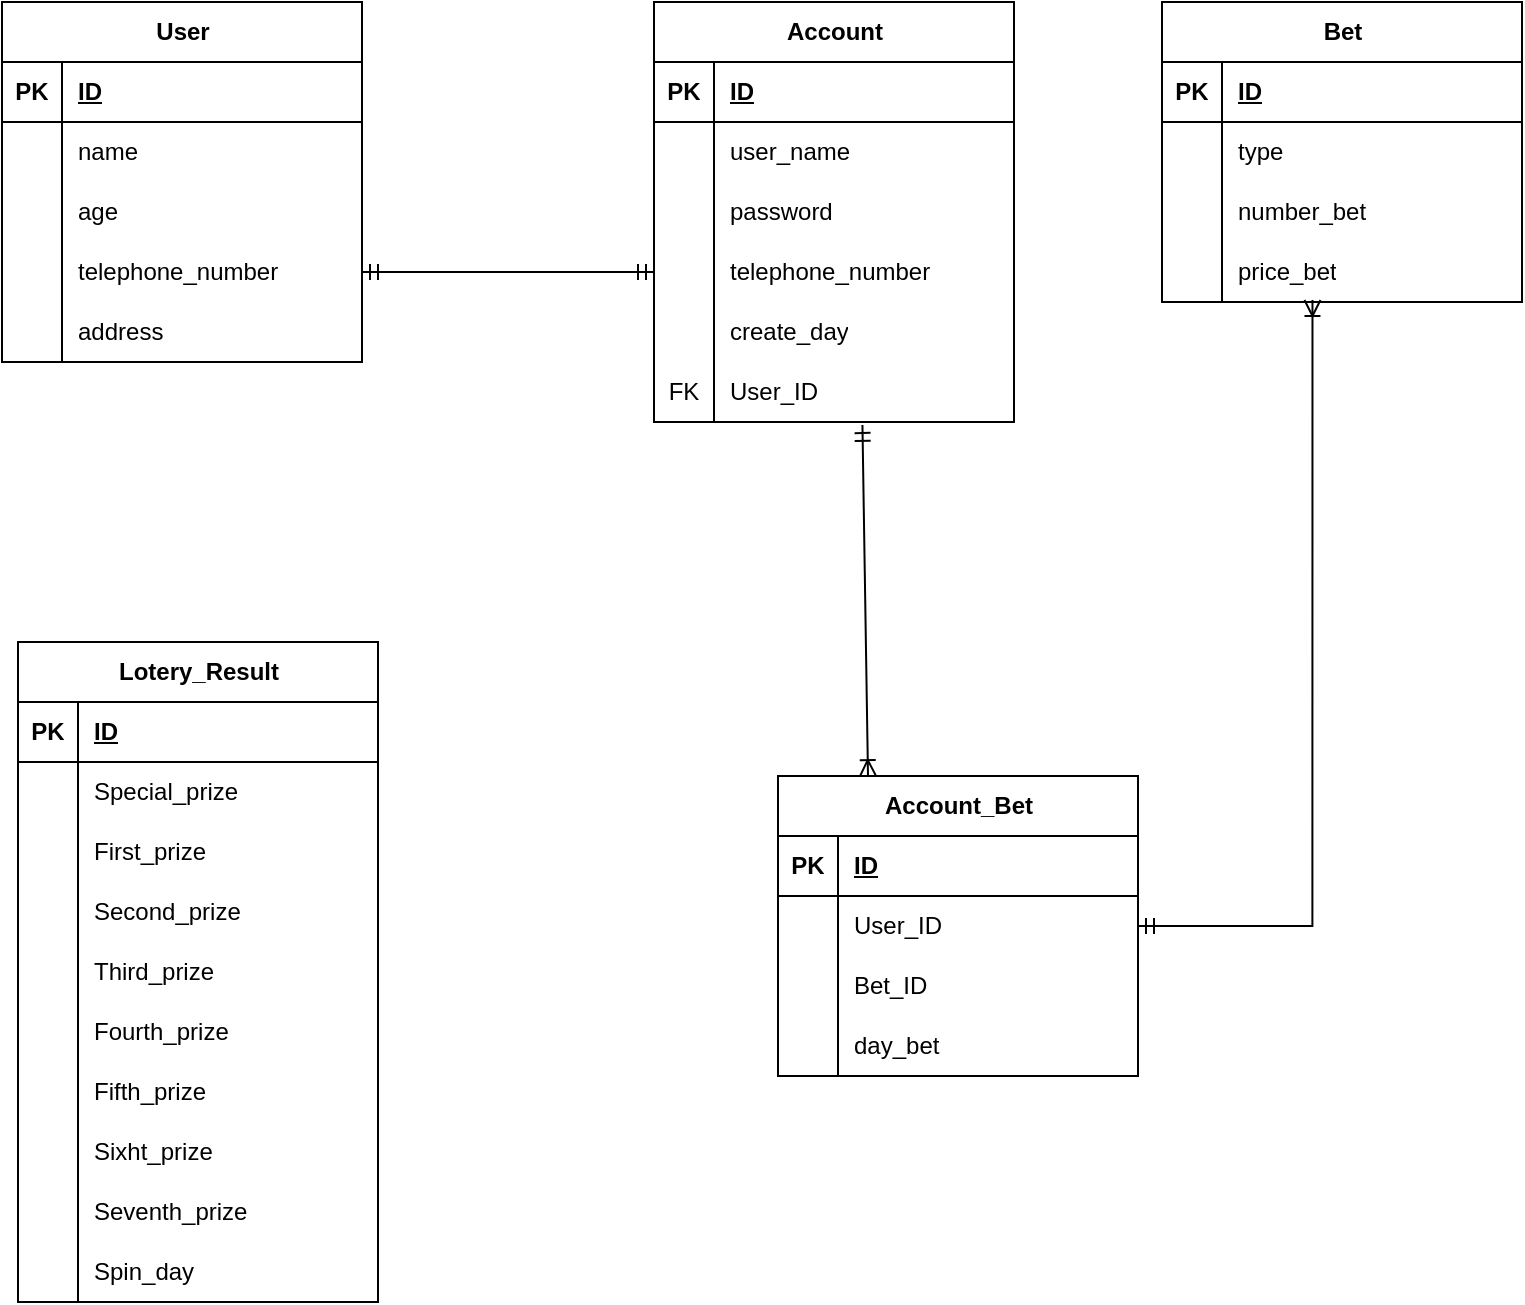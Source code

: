 <mxfile version="24.5.3" type="device">
  <diagram name="Page-1" id="BhN_44pPIWY0g6cKt44l">
    <mxGraphModel dx="1793" dy="1045" grid="0" gridSize="10" guides="1" tooltips="1" connect="1" arrows="1" fold="1" page="1" pageScale="1" pageWidth="850" pageHeight="1100" math="0" shadow="0">
      <root>
        <mxCell id="0" />
        <mxCell id="1" parent="0" />
        <mxCell id="Lkql9a9ahjuQb9BwC1DD-1" value="Account" style="shape=table;startSize=30;container=1;collapsible=1;childLayout=tableLayout;fixedRows=1;rowLines=0;fontStyle=1;align=center;resizeLast=1;html=1;" vertex="1" parent="1">
          <mxGeometry x="354" y="91" width="180" height="210" as="geometry" />
        </mxCell>
        <mxCell id="Lkql9a9ahjuQb9BwC1DD-2" value="" style="shape=tableRow;horizontal=0;startSize=0;swimlaneHead=0;swimlaneBody=0;fillColor=none;collapsible=0;dropTarget=0;points=[[0,0.5],[1,0.5]];portConstraint=eastwest;top=0;left=0;right=0;bottom=1;" vertex="1" parent="Lkql9a9ahjuQb9BwC1DD-1">
          <mxGeometry y="30" width="180" height="30" as="geometry" />
        </mxCell>
        <mxCell id="Lkql9a9ahjuQb9BwC1DD-3" value="PK" style="shape=partialRectangle;connectable=0;fillColor=none;top=0;left=0;bottom=0;right=0;fontStyle=1;overflow=hidden;whiteSpace=wrap;html=1;" vertex="1" parent="Lkql9a9ahjuQb9BwC1DD-2">
          <mxGeometry width="30" height="30" as="geometry">
            <mxRectangle width="30" height="30" as="alternateBounds" />
          </mxGeometry>
        </mxCell>
        <mxCell id="Lkql9a9ahjuQb9BwC1DD-4" value="ID" style="shape=partialRectangle;connectable=0;fillColor=none;top=0;left=0;bottom=0;right=0;align=left;spacingLeft=6;fontStyle=5;overflow=hidden;whiteSpace=wrap;html=1;" vertex="1" parent="Lkql9a9ahjuQb9BwC1DD-2">
          <mxGeometry x="30" width="150" height="30" as="geometry">
            <mxRectangle width="150" height="30" as="alternateBounds" />
          </mxGeometry>
        </mxCell>
        <mxCell id="Lkql9a9ahjuQb9BwC1DD-5" value="" style="shape=tableRow;horizontal=0;startSize=0;swimlaneHead=0;swimlaneBody=0;fillColor=none;collapsible=0;dropTarget=0;points=[[0,0.5],[1,0.5]];portConstraint=eastwest;top=0;left=0;right=0;bottom=0;" vertex="1" parent="Lkql9a9ahjuQb9BwC1DD-1">
          <mxGeometry y="60" width="180" height="30" as="geometry" />
        </mxCell>
        <mxCell id="Lkql9a9ahjuQb9BwC1DD-6" value="" style="shape=partialRectangle;connectable=0;fillColor=none;top=0;left=0;bottom=0;right=0;editable=1;overflow=hidden;whiteSpace=wrap;html=1;" vertex="1" parent="Lkql9a9ahjuQb9BwC1DD-5">
          <mxGeometry width="30" height="30" as="geometry">
            <mxRectangle width="30" height="30" as="alternateBounds" />
          </mxGeometry>
        </mxCell>
        <mxCell id="Lkql9a9ahjuQb9BwC1DD-7" value="user_name" style="shape=partialRectangle;connectable=0;fillColor=none;top=0;left=0;bottom=0;right=0;align=left;spacingLeft=6;overflow=hidden;whiteSpace=wrap;html=1;" vertex="1" parent="Lkql9a9ahjuQb9BwC1DD-5">
          <mxGeometry x="30" width="150" height="30" as="geometry">
            <mxRectangle width="150" height="30" as="alternateBounds" />
          </mxGeometry>
        </mxCell>
        <mxCell id="Lkql9a9ahjuQb9BwC1DD-8" value="" style="shape=tableRow;horizontal=0;startSize=0;swimlaneHead=0;swimlaneBody=0;fillColor=none;collapsible=0;dropTarget=0;points=[[0,0.5],[1,0.5]];portConstraint=eastwest;top=0;left=0;right=0;bottom=0;" vertex="1" parent="Lkql9a9ahjuQb9BwC1DD-1">
          <mxGeometry y="90" width="180" height="30" as="geometry" />
        </mxCell>
        <mxCell id="Lkql9a9ahjuQb9BwC1DD-9" value="" style="shape=partialRectangle;connectable=0;fillColor=none;top=0;left=0;bottom=0;right=0;editable=1;overflow=hidden;whiteSpace=wrap;html=1;" vertex="1" parent="Lkql9a9ahjuQb9BwC1DD-8">
          <mxGeometry width="30" height="30" as="geometry">
            <mxRectangle width="30" height="30" as="alternateBounds" />
          </mxGeometry>
        </mxCell>
        <mxCell id="Lkql9a9ahjuQb9BwC1DD-10" value="password" style="shape=partialRectangle;connectable=0;fillColor=none;top=0;left=0;bottom=0;right=0;align=left;spacingLeft=6;overflow=hidden;whiteSpace=wrap;html=1;" vertex="1" parent="Lkql9a9ahjuQb9BwC1DD-8">
          <mxGeometry x="30" width="150" height="30" as="geometry">
            <mxRectangle width="150" height="30" as="alternateBounds" />
          </mxGeometry>
        </mxCell>
        <mxCell id="Lkql9a9ahjuQb9BwC1DD-11" value="" style="shape=tableRow;horizontal=0;startSize=0;swimlaneHead=0;swimlaneBody=0;fillColor=none;collapsible=0;dropTarget=0;points=[[0,0.5],[1,0.5]];portConstraint=eastwest;top=0;left=0;right=0;bottom=0;" vertex="1" parent="Lkql9a9ahjuQb9BwC1DD-1">
          <mxGeometry y="120" width="180" height="30" as="geometry" />
        </mxCell>
        <mxCell id="Lkql9a9ahjuQb9BwC1DD-12" value="" style="shape=partialRectangle;connectable=0;fillColor=none;top=0;left=0;bottom=0;right=0;editable=1;overflow=hidden;whiteSpace=wrap;html=1;" vertex="1" parent="Lkql9a9ahjuQb9BwC1DD-11">
          <mxGeometry width="30" height="30" as="geometry">
            <mxRectangle width="30" height="30" as="alternateBounds" />
          </mxGeometry>
        </mxCell>
        <mxCell id="Lkql9a9ahjuQb9BwC1DD-13" value="telephone_number" style="shape=partialRectangle;connectable=0;fillColor=none;top=0;left=0;bottom=0;right=0;align=left;spacingLeft=6;overflow=hidden;whiteSpace=wrap;html=1;" vertex="1" parent="Lkql9a9ahjuQb9BwC1DD-11">
          <mxGeometry x="30" width="150" height="30" as="geometry">
            <mxRectangle width="150" height="30" as="alternateBounds" />
          </mxGeometry>
        </mxCell>
        <mxCell id="Lkql9a9ahjuQb9BwC1DD-47" value="" style="shape=tableRow;horizontal=0;startSize=0;swimlaneHead=0;swimlaneBody=0;fillColor=none;collapsible=0;dropTarget=0;points=[[0,0.5],[1,0.5]];portConstraint=eastwest;top=0;left=0;right=0;bottom=0;" vertex="1" parent="Lkql9a9ahjuQb9BwC1DD-1">
          <mxGeometry y="150" width="180" height="30" as="geometry" />
        </mxCell>
        <mxCell id="Lkql9a9ahjuQb9BwC1DD-48" value="" style="shape=partialRectangle;connectable=0;fillColor=none;top=0;left=0;bottom=0;right=0;editable=1;overflow=hidden;whiteSpace=wrap;html=1;" vertex="1" parent="Lkql9a9ahjuQb9BwC1DD-47">
          <mxGeometry width="30" height="30" as="geometry">
            <mxRectangle width="30" height="30" as="alternateBounds" />
          </mxGeometry>
        </mxCell>
        <mxCell id="Lkql9a9ahjuQb9BwC1DD-49" value="create_day" style="shape=partialRectangle;connectable=0;fillColor=none;top=0;left=0;bottom=0;right=0;align=left;spacingLeft=6;overflow=hidden;whiteSpace=wrap;html=1;" vertex="1" parent="Lkql9a9ahjuQb9BwC1DD-47">
          <mxGeometry x="30" width="150" height="30" as="geometry">
            <mxRectangle width="150" height="30" as="alternateBounds" />
          </mxGeometry>
        </mxCell>
        <mxCell id="Lkql9a9ahjuQb9BwC1DD-114" value="" style="shape=tableRow;horizontal=0;startSize=0;swimlaneHead=0;swimlaneBody=0;fillColor=none;collapsible=0;dropTarget=0;points=[[0,0.5],[1,0.5]];portConstraint=eastwest;top=0;left=0;right=0;bottom=0;" vertex="1" parent="Lkql9a9ahjuQb9BwC1DD-1">
          <mxGeometry y="180" width="180" height="30" as="geometry" />
        </mxCell>
        <mxCell id="Lkql9a9ahjuQb9BwC1DD-115" value="FK" style="shape=partialRectangle;connectable=0;fillColor=none;top=0;left=0;bottom=0;right=0;editable=1;overflow=hidden;whiteSpace=wrap;html=1;" vertex="1" parent="Lkql9a9ahjuQb9BwC1DD-114">
          <mxGeometry width="30" height="30" as="geometry">
            <mxRectangle width="30" height="30" as="alternateBounds" />
          </mxGeometry>
        </mxCell>
        <mxCell id="Lkql9a9ahjuQb9BwC1DD-116" value="User_ID" style="shape=partialRectangle;connectable=0;fillColor=none;top=0;left=0;bottom=0;right=0;align=left;spacingLeft=6;overflow=hidden;whiteSpace=wrap;html=1;" vertex="1" parent="Lkql9a9ahjuQb9BwC1DD-114">
          <mxGeometry x="30" width="150" height="30" as="geometry">
            <mxRectangle width="150" height="30" as="alternateBounds" />
          </mxGeometry>
        </mxCell>
        <mxCell id="Lkql9a9ahjuQb9BwC1DD-14" value="User" style="shape=table;startSize=30;container=1;collapsible=1;childLayout=tableLayout;fixedRows=1;rowLines=0;fontStyle=1;align=center;resizeLast=1;html=1;" vertex="1" parent="1">
          <mxGeometry x="28" y="91" width="180" height="180" as="geometry" />
        </mxCell>
        <mxCell id="Lkql9a9ahjuQb9BwC1DD-15" value="" style="shape=tableRow;horizontal=0;startSize=0;swimlaneHead=0;swimlaneBody=0;fillColor=none;collapsible=0;dropTarget=0;points=[[0,0.5],[1,0.5]];portConstraint=eastwest;top=0;left=0;right=0;bottom=1;" vertex="1" parent="Lkql9a9ahjuQb9BwC1DD-14">
          <mxGeometry y="30" width="180" height="30" as="geometry" />
        </mxCell>
        <mxCell id="Lkql9a9ahjuQb9BwC1DD-16" value="PK" style="shape=partialRectangle;connectable=0;fillColor=none;top=0;left=0;bottom=0;right=0;fontStyle=1;overflow=hidden;whiteSpace=wrap;html=1;" vertex="1" parent="Lkql9a9ahjuQb9BwC1DD-15">
          <mxGeometry width="30" height="30" as="geometry">
            <mxRectangle width="30" height="30" as="alternateBounds" />
          </mxGeometry>
        </mxCell>
        <mxCell id="Lkql9a9ahjuQb9BwC1DD-17" value="ID" style="shape=partialRectangle;connectable=0;fillColor=none;top=0;left=0;bottom=0;right=0;align=left;spacingLeft=6;fontStyle=5;overflow=hidden;whiteSpace=wrap;html=1;" vertex="1" parent="Lkql9a9ahjuQb9BwC1DD-15">
          <mxGeometry x="30" width="150" height="30" as="geometry">
            <mxRectangle width="150" height="30" as="alternateBounds" />
          </mxGeometry>
        </mxCell>
        <mxCell id="Lkql9a9ahjuQb9BwC1DD-18" value="" style="shape=tableRow;horizontal=0;startSize=0;swimlaneHead=0;swimlaneBody=0;fillColor=none;collapsible=0;dropTarget=0;points=[[0,0.5],[1,0.5]];portConstraint=eastwest;top=0;left=0;right=0;bottom=0;" vertex="1" parent="Lkql9a9ahjuQb9BwC1DD-14">
          <mxGeometry y="60" width="180" height="30" as="geometry" />
        </mxCell>
        <mxCell id="Lkql9a9ahjuQb9BwC1DD-19" value="" style="shape=partialRectangle;connectable=0;fillColor=none;top=0;left=0;bottom=0;right=0;editable=1;overflow=hidden;whiteSpace=wrap;html=1;" vertex="1" parent="Lkql9a9ahjuQb9BwC1DD-18">
          <mxGeometry width="30" height="30" as="geometry">
            <mxRectangle width="30" height="30" as="alternateBounds" />
          </mxGeometry>
        </mxCell>
        <mxCell id="Lkql9a9ahjuQb9BwC1DD-20" value="name" style="shape=partialRectangle;connectable=0;fillColor=none;top=0;left=0;bottom=0;right=0;align=left;spacingLeft=6;overflow=hidden;whiteSpace=wrap;html=1;" vertex="1" parent="Lkql9a9ahjuQb9BwC1DD-18">
          <mxGeometry x="30" width="150" height="30" as="geometry">
            <mxRectangle width="150" height="30" as="alternateBounds" />
          </mxGeometry>
        </mxCell>
        <mxCell id="Lkql9a9ahjuQb9BwC1DD-21" value="" style="shape=tableRow;horizontal=0;startSize=0;swimlaneHead=0;swimlaneBody=0;fillColor=none;collapsible=0;dropTarget=0;points=[[0,0.5],[1,0.5]];portConstraint=eastwest;top=0;left=0;right=0;bottom=0;" vertex="1" parent="Lkql9a9ahjuQb9BwC1DD-14">
          <mxGeometry y="90" width="180" height="30" as="geometry" />
        </mxCell>
        <mxCell id="Lkql9a9ahjuQb9BwC1DD-22" value="" style="shape=partialRectangle;connectable=0;fillColor=none;top=0;left=0;bottom=0;right=0;editable=1;overflow=hidden;whiteSpace=wrap;html=1;" vertex="1" parent="Lkql9a9ahjuQb9BwC1DD-21">
          <mxGeometry width="30" height="30" as="geometry">
            <mxRectangle width="30" height="30" as="alternateBounds" />
          </mxGeometry>
        </mxCell>
        <mxCell id="Lkql9a9ahjuQb9BwC1DD-23" value="age" style="shape=partialRectangle;connectable=0;fillColor=none;top=0;left=0;bottom=0;right=0;align=left;spacingLeft=6;overflow=hidden;whiteSpace=wrap;html=1;" vertex="1" parent="Lkql9a9ahjuQb9BwC1DD-21">
          <mxGeometry x="30" width="150" height="30" as="geometry">
            <mxRectangle width="150" height="30" as="alternateBounds" />
          </mxGeometry>
        </mxCell>
        <mxCell id="Lkql9a9ahjuQb9BwC1DD-24" value="" style="shape=tableRow;horizontal=0;startSize=0;swimlaneHead=0;swimlaneBody=0;fillColor=none;collapsible=0;dropTarget=0;points=[[0,0.5],[1,0.5]];portConstraint=eastwest;top=0;left=0;right=0;bottom=0;" vertex="1" parent="Lkql9a9ahjuQb9BwC1DD-14">
          <mxGeometry y="120" width="180" height="30" as="geometry" />
        </mxCell>
        <mxCell id="Lkql9a9ahjuQb9BwC1DD-25" value="" style="shape=partialRectangle;connectable=0;fillColor=none;top=0;left=0;bottom=0;right=0;editable=1;overflow=hidden;whiteSpace=wrap;html=1;" vertex="1" parent="Lkql9a9ahjuQb9BwC1DD-24">
          <mxGeometry width="30" height="30" as="geometry">
            <mxRectangle width="30" height="30" as="alternateBounds" />
          </mxGeometry>
        </mxCell>
        <mxCell id="Lkql9a9ahjuQb9BwC1DD-26" value="telephone_number" style="shape=partialRectangle;connectable=0;fillColor=none;top=0;left=0;bottom=0;right=0;align=left;spacingLeft=6;overflow=hidden;whiteSpace=wrap;html=1;" vertex="1" parent="Lkql9a9ahjuQb9BwC1DD-24">
          <mxGeometry x="30" width="150" height="30" as="geometry">
            <mxRectangle width="150" height="30" as="alternateBounds" />
          </mxGeometry>
        </mxCell>
        <mxCell id="Lkql9a9ahjuQb9BwC1DD-27" value="" style="shape=tableRow;horizontal=0;startSize=0;swimlaneHead=0;swimlaneBody=0;fillColor=none;collapsible=0;dropTarget=0;points=[[0,0.5],[1,0.5]];portConstraint=eastwest;top=0;left=0;right=0;bottom=0;" vertex="1" parent="Lkql9a9ahjuQb9BwC1DD-14">
          <mxGeometry y="150" width="180" height="30" as="geometry" />
        </mxCell>
        <mxCell id="Lkql9a9ahjuQb9BwC1DD-28" value="" style="shape=partialRectangle;connectable=0;fillColor=none;top=0;left=0;bottom=0;right=0;editable=1;overflow=hidden;whiteSpace=wrap;html=1;" vertex="1" parent="Lkql9a9ahjuQb9BwC1DD-27">
          <mxGeometry width="30" height="30" as="geometry">
            <mxRectangle width="30" height="30" as="alternateBounds" />
          </mxGeometry>
        </mxCell>
        <mxCell id="Lkql9a9ahjuQb9BwC1DD-29" value="address" style="shape=partialRectangle;connectable=0;fillColor=none;top=0;left=0;bottom=0;right=0;align=left;spacingLeft=6;overflow=hidden;whiteSpace=wrap;html=1;" vertex="1" parent="Lkql9a9ahjuQb9BwC1DD-27">
          <mxGeometry x="30" width="150" height="30" as="geometry">
            <mxRectangle width="150" height="30" as="alternateBounds" />
          </mxGeometry>
        </mxCell>
        <mxCell id="Lkql9a9ahjuQb9BwC1DD-34" value="Bet" style="shape=table;startSize=30;container=1;collapsible=1;childLayout=tableLayout;fixedRows=1;rowLines=0;fontStyle=1;align=center;resizeLast=1;html=1;" vertex="1" parent="1">
          <mxGeometry x="608" y="91" width="180" height="150" as="geometry" />
        </mxCell>
        <mxCell id="Lkql9a9ahjuQb9BwC1DD-35" value="" style="shape=tableRow;horizontal=0;startSize=0;swimlaneHead=0;swimlaneBody=0;fillColor=none;collapsible=0;dropTarget=0;points=[[0,0.5],[1,0.5]];portConstraint=eastwest;top=0;left=0;right=0;bottom=1;" vertex="1" parent="Lkql9a9ahjuQb9BwC1DD-34">
          <mxGeometry y="30" width="180" height="30" as="geometry" />
        </mxCell>
        <mxCell id="Lkql9a9ahjuQb9BwC1DD-36" value="PK" style="shape=partialRectangle;connectable=0;fillColor=none;top=0;left=0;bottom=0;right=0;fontStyle=1;overflow=hidden;whiteSpace=wrap;html=1;" vertex="1" parent="Lkql9a9ahjuQb9BwC1DD-35">
          <mxGeometry width="30" height="30" as="geometry">
            <mxRectangle width="30" height="30" as="alternateBounds" />
          </mxGeometry>
        </mxCell>
        <mxCell id="Lkql9a9ahjuQb9BwC1DD-37" value="ID" style="shape=partialRectangle;connectable=0;fillColor=none;top=0;left=0;bottom=0;right=0;align=left;spacingLeft=6;fontStyle=5;overflow=hidden;whiteSpace=wrap;html=1;" vertex="1" parent="Lkql9a9ahjuQb9BwC1DD-35">
          <mxGeometry x="30" width="150" height="30" as="geometry">
            <mxRectangle width="150" height="30" as="alternateBounds" />
          </mxGeometry>
        </mxCell>
        <mxCell id="Lkql9a9ahjuQb9BwC1DD-38" value="" style="shape=tableRow;horizontal=0;startSize=0;swimlaneHead=0;swimlaneBody=0;fillColor=none;collapsible=0;dropTarget=0;points=[[0,0.5],[1,0.5]];portConstraint=eastwest;top=0;left=0;right=0;bottom=0;" vertex="1" parent="Lkql9a9ahjuQb9BwC1DD-34">
          <mxGeometry y="60" width="180" height="30" as="geometry" />
        </mxCell>
        <mxCell id="Lkql9a9ahjuQb9BwC1DD-39" value="" style="shape=partialRectangle;connectable=0;fillColor=none;top=0;left=0;bottom=0;right=0;editable=1;overflow=hidden;whiteSpace=wrap;html=1;" vertex="1" parent="Lkql9a9ahjuQb9BwC1DD-38">
          <mxGeometry width="30" height="30" as="geometry">
            <mxRectangle width="30" height="30" as="alternateBounds" />
          </mxGeometry>
        </mxCell>
        <mxCell id="Lkql9a9ahjuQb9BwC1DD-40" value="type" style="shape=partialRectangle;connectable=0;fillColor=none;top=0;left=0;bottom=0;right=0;align=left;spacingLeft=6;overflow=hidden;whiteSpace=wrap;html=1;" vertex="1" parent="Lkql9a9ahjuQb9BwC1DD-38">
          <mxGeometry x="30" width="150" height="30" as="geometry">
            <mxRectangle width="150" height="30" as="alternateBounds" />
          </mxGeometry>
        </mxCell>
        <mxCell id="Lkql9a9ahjuQb9BwC1DD-41" value="" style="shape=tableRow;horizontal=0;startSize=0;swimlaneHead=0;swimlaneBody=0;fillColor=none;collapsible=0;dropTarget=0;points=[[0,0.5],[1,0.5]];portConstraint=eastwest;top=0;left=0;right=0;bottom=0;" vertex="1" parent="Lkql9a9ahjuQb9BwC1DD-34">
          <mxGeometry y="90" width="180" height="30" as="geometry" />
        </mxCell>
        <mxCell id="Lkql9a9ahjuQb9BwC1DD-42" value="" style="shape=partialRectangle;connectable=0;fillColor=none;top=0;left=0;bottom=0;right=0;editable=1;overflow=hidden;whiteSpace=wrap;html=1;" vertex="1" parent="Lkql9a9ahjuQb9BwC1DD-41">
          <mxGeometry width="30" height="30" as="geometry">
            <mxRectangle width="30" height="30" as="alternateBounds" />
          </mxGeometry>
        </mxCell>
        <mxCell id="Lkql9a9ahjuQb9BwC1DD-43" value="number_bet" style="shape=partialRectangle;connectable=0;fillColor=none;top=0;left=0;bottom=0;right=0;align=left;spacingLeft=6;overflow=hidden;whiteSpace=wrap;html=1;" vertex="1" parent="Lkql9a9ahjuQb9BwC1DD-41">
          <mxGeometry x="30" width="150" height="30" as="geometry">
            <mxRectangle width="150" height="30" as="alternateBounds" />
          </mxGeometry>
        </mxCell>
        <mxCell id="Lkql9a9ahjuQb9BwC1DD-44" value="" style="shape=tableRow;horizontal=0;startSize=0;swimlaneHead=0;swimlaneBody=0;fillColor=none;collapsible=0;dropTarget=0;points=[[0,0.5],[1,0.5]];portConstraint=eastwest;top=0;left=0;right=0;bottom=0;" vertex="1" parent="Lkql9a9ahjuQb9BwC1DD-34">
          <mxGeometry y="120" width="180" height="30" as="geometry" />
        </mxCell>
        <mxCell id="Lkql9a9ahjuQb9BwC1DD-45" value="" style="shape=partialRectangle;connectable=0;fillColor=none;top=0;left=0;bottom=0;right=0;editable=1;overflow=hidden;whiteSpace=wrap;html=1;" vertex="1" parent="Lkql9a9ahjuQb9BwC1DD-44">
          <mxGeometry width="30" height="30" as="geometry">
            <mxRectangle width="30" height="30" as="alternateBounds" />
          </mxGeometry>
        </mxCell>
        <mxCell id="Lkql9a9ahjuQb9BwC1DD-46" value="price_bet" style="shape=partialRectangle;connectable=0;fillColor=none;top=0;left=0;bottom=0;right=0;align=left;spacingLeft=6;overflow=hidden;whiteSpace=wrap;html=1;" vertex="1" parent="Lkql9a9ahjuQb9BwC1DD-44">
          <mxGeometry x="30" width="150" height="30" as="geometry">
            <mxRectangle width="150" height="30" as="alternateBounds" />
          </mxGeometry>
        </mxCell>
        <mxCell id="Lkql9a9ahjuQb9BwC1DD-50" value="Account_Bet" style="shape=table;startSize=30;container=1;collapsible=1;childLayout=tableLayout;fixedRows=1;rowLines=0;fontStyle=1;align=center;resizeLast=1;html=1;" vertex="1" parent="1">
          <mxGeometry x="416" y="478" width="180" height="150" as="geometry" />
        </mxCell>
        <mxCell id="Lkql9a9ahjuQb9BwC1DD-51" value="" style="shape=tableRow;horizontal=0;startSize=0;swimlaneHead=0;swimlaneBody=0;fillColor=none;collapsible=0;dropTarget=0;points=[[0,0.5],[1,0.5]];portConstraint=eastwest;top=0;left=0;right=0;bottom=1;" vertex="1" parent="Lkql9a9ahjuQb9BwC1DD-50">
          <mxGeometry y="30" width="180" height="30" as="geometry" />
        </mxCell>
        <mxCell id="Lkql9a9ahjuQb9BwC1DD-52" value="PK" style="shape=partialRectangle;connectable=0;fillColor=none;top=0;left=0;bottom=0;right=0;fontStyle=1;overflow=hidden;whiteSpace=wrap;html=1;" vertex="1" parent="Lkql9a9ahjuQb9BwC1DD-51">
          <mxGeometry width="30" height="30" as="geometry">
            <mxRectangle width="30" height="30" as="alternateBounds" />
          </mxGeometry>
        </mxCell>
        <mxCell id="Lkql9a9ahjuQb9BwC1DD-53" value="ID" style="shape=partialRectangle;connectable=0;fillColor=none;top=0;left=0;bottom=0;right=0;align=left;spacingLeft=6;fontStyle=5;overflow=hidden;whiteSpace=wrap;html=1;" vertex="1" parent="Lkql9a9ahjuQb9BwC1DD-51">
          <mxGeometry x="30" width="150" height="30" as="geometry">
            <mxRectangle width="150" height="30" as="alternateBounds" />
          </mxGeometry>
        </mxCell>
        <mxCell id="Lkql9a9ahjuQb9BwC1DD-54" value="" style="shape=tableRow;horizontal=0;startSize=0;swimlaneHead=0;swimlaneBody=0;fillColor=none;collapsible=0;dropTarget=0;points=[[0,0.5],[1,0.5]];portConstraint=eastwest;top=0;left=0;right=0;bottom=0;" vertex="1" parent="Lkql9a9ahjuQb9BwC1DD-50">
          <mxGeometry y="60" width="180" height="30" as="geometry" />
        </mxCell>
        <mxCell id="Lkql9a9ahjuQb9BwC1DD-55" value="" style="shape=partialRectangle;connectable=0;fillColor=none;top=0;left=0;bottom=0;right=0;editable=1;overflow=hidden;whiteSpace=wrap;html=1;" vertex="1" parent="Lkql9a9ahjuQb9BwC1DD-54">
          <mxGeometry width="30" height="30" as="geometry">
            <mxRectangle width="30" height="30" as="alternateBounds" />
          </mxGeometry>
        </mxCell>
        <mxCell id="Lkql9a9ahjuQb9BwC1DD-56" value="User_ID" style="shape=partialRectangle;connectable=0;fillColor=none;top=0;left=0;bottom=0;right=0;align=left;spacingLeft=6;overflow=hidden;whiteSpace=wrap;html=1;" vertex="1" parent="Lkql9a9ahjuQb9BwC1DD-54">
          <mxGeometry x="30" width="150" height="30" as="geometry">
            <mxRectangle width="150" height="30" as="alternateBounds" />
          </mxGeometry>
        </mxCell>
        <mxCell id="Lkql9a9ahjuQb9BwC1DD-57" value="" style="shape=tableRow;horizontal=0;startSize=0;swimlaneHead=0;swimlaneBody=0;fillColor=none;collapsible=0;dropTarget=0;points=[[0,0.5],[1,0.5]];portConstraint=eastwest;top=0;left=0;right=0;bottom=0;" vertex="1" parent="Lkql9a9ahjuQb9BwC1DD-50">
          <mxGeometry y="90" width="180" height="30" as="geometry" />
        </mxCell>
        <mxCell id="Lkql9a9ahjuQb9BwC1DD-58" value="" style="shape=partialRectangle;connectable=0;fillColor=none;top=0;left=0;bottom=0;right=0;editable=1;overflow=hidden;whiteSpace=wrap;html=1;" vertex="1" parent="Lkql9a9ahjuQb9BwC1DD-57">
          <mxGeometry width="30" height="30" as="geometry">
            <mxRectangle width="30" height="30" as="alternateBounds" />
          </mxGeometry>
        </mxCell>
        <mxCell id="Lkql9a9ahjuQb9BwC1DD-59" value="Bet_ID" style="shape=partialRectangle;connectable=0;fillColor=none;top=0;left=0;bottom=0;right=0;align=left;spacingLeft=6;overflow=hidden;whiteSpace=wrap;html=1;" vertex="1" parent="Lkql9a9ahjuQb9BwC1DD-57">
          <mxGeometry x="30" width="150" height="30" as="geometry">
            <mxRectangle width="150" height="30" as="alternateBounds" />
          </mxGeometry>
        </mxCell>
        <mxCell id="Lkql9a9ahjuQb9BwC1DD-60" value="" style="shape=tableRow;horizontal=0;startSize=0;swimlaneHead=0;swimlaneBody=0;fillColor=none;collapsible=0;dropTarget=0;points=[[0,0.5],[1,0.5]];portConstraint=eastwest;top=0;left=0;right=0;bottom=0;" vertex="1" parent="Lkql9a9ahjuQb9BwC1DD-50">
          <mxGeometry y="120" width="180" height="30" as="geometry" />
        </mxCell>
        <mxCell id="Lkql9a9ahjuQb9BwC1DD-61" value="" style="shape=partialRectangle;connectable=0;fillColor=none;top=0;left=0;bottom=0;right=0;editable=1;overflow=hidden;whiteSpace=wrap;html=1;" vertex="1" parent="Lkql9a9ahjuQb9BwC1DD-60">
          <mxGeometry width="30" height="30" as="geometry">
            <mxRectangle width="30" height="30" as="alternateBounds" />
          </mxGeometry>
        </mxCell>
        <mxCell id="Lkql9a9ahjuQb9BwC1DD-62" value="day_bet" style="shape=partialRectangle;connectable=0;fillColor=none;top=0;left=0;bottom=0;right=0;align=left;spacingLeft=6;overflow=hidden;whiteSpace=wrap;html=1;" vertex="1" parent="Lkql9a9ahjuQb9BwC1DD-60">
          <mxGeometry x="30" width="150" height="30" as="geometry">
            <mxRectangle width="150" height="30" as="alternateBounds" />
          </mxGeometry>
        </mxCell>
        <mxCell id="Lkql9a9ahjuQb9BwC1DD-63" value="" style="fontSize=12;html=1;endArrow=ERoneToMany;startArrow=ERmandOne;rounded=0;entryX=0.25;entryY=0;entryDx=0;entryDy=0;exitX=0.579;exitY=1.05;exitDx=0;exitDy=0;exitPerimeter=0;" edge="1" parent="1" source="Lkql9a9ahjuQb9BwC1DD-114" target="Lkql9a9ahjuQb9BwC1DD-50">
          <mxGeometry width="100" height="100" relative="1" as="geometry">
            <mxPoint x="422" y="359" as="sourcePoint" />
            <mxPoint x="522" y="259" as="targetPoint" />
          </mxGeometry>
        </mxCell>
        <mxCell id="Lkql9a9ahjuQb9BwC1DD-64" value="" style="edgeStyle=orthogonalEdgeStyle;fontSize=12;html=1;endArrow=ERoneToMany;startArrow=ERmandOne;rounded=0;entryX=0.418;entryY=0.967;entryDx=0;entryDy=0;entryPerimeter=0;exitX=1;exitY=0.5;exitDx=0;exitDy=0;" edge="1" parent="1" source="Lkql9a9ahjuQb9BwC1DD-54" target="Lkql9a9ahjuQb9BwC1DD-44">
          <mxGeometry width="100" height="100" relative="1" as="geometry">
            <mxPoint x="422" y="359" as="sourcePoint" />
            <mxPoint x="522" y="259" as="targetPoint" />
          </mxGeometry>
        </mxCell>
        <mxCell id="Lkql9a9ahjuQb9BwC1DD-65" value="Lotery_Result" style="shape=table;startSize=30;container=1;collapsible=1;childLayout=tableLayout;fixedRows=1;rowLines=0;fontStyle=1;align=center;resizeLast=1;html=1;" vertex="1" parent="1">
          <mxGeometry x="36" y="411" width="180" height="330" as="geometry" />
        </mxCell>
        <mxCell id="Lkql9a9ahjuQb9BwC1DD-66" value="" style="shape=tableRow;horizontal=0;startSize=0;swimlaneHead=0;swimlaneBody=0;fillColor=none;collapsible=0;dropTarget=0;points=[[0,0.5],[1,0.5]];portConstraint=eastwest;top=0;left=0;right=0;bottom=1;" vertex="1" parent="Lkql9a9ahjuQb9BwC1DD-65">
          <mxGeometry y="30" width="180" height="30" as="geometry" />
        </mxCell>
        <mxCell id="Lkql9a9ahjuQb9BwC1DD-67" value="PK" style="shape=partialRectangle;connectable=0;fillColor=none;top=0;left=0;bottom=0;right=0;fontStyle=1;overflow=hidden;whiteSpace=wrap;html=1;" vertex="1" parent="Lkql9a9ahjuQb9BwC1DD-66">
          <mxGeometry width="30" height="30" as="geometry">
            <mxRectangle width="30" height="30" as="alternateBounds" />
          </mxGeometry>
        </mxCell>
        <mxCell id="Lkql9a9ahjuQb9BwC1DD-68" value="ID" style="shape=partialRectangle;connectable=0;fillColor=none;top=0;left=0;bottom=0;right=0;align=left;spacingLeft=6;fontStyle=5;overflow=hidden;whiteSpace=wrap;html=1;" vertex="1" parent="Lkql9a9ahjuQb9BwC1DD-66">
          <mxGeometry x="30" width="150" height="30" as="geometry">
            <mxRectangle width="150" height="30" as="alternateBounds" />
          </mxGeometry>
        </mxCell>
        <mxCell id="Lkql9a9ahjuQb9BwC1DD-69" value="" style="shape=tableRow;horizontal=0;startSize=0;swimlaneHead=0;swimlaneBody=0;fillColor=none;collapsible=0;dropTarget=0;points=[[0,0.5],[1,0.5]];portConstraint=eastwest;top=0;left=0;right=0;bottom=0;" vertex="1" parent="Lkql9a9ahjuQb9BwC1DD-65">
          <mxGeometry y="60" width="180" height="30" as="geometry" />
        </mxCell>
        <mxCell id="Lkql9a9ahjuQb9BwC1DD-70" value="" style="shape=partialRectangle;connectable=0;fillColor=none;top=0;left=0;bottom=0;right=0;editable=1;overflow=hidden;whiteSpace=wrap;html=1;" vertex="1" parent="Lkql9a9ahjuQb9BwC1DD-69">
          <mxGeometry width="30" height="30" as="geometry">
            <mxRectangle width="30" height="30" as="alternateBounds" />
          </mxGeometry>
        </mxCell>
        <mxCell id="Lkql9a9ahjuQb9BwC1DD-71" value="Special_prize" style="shape=partialRectangle;connectable=0;fillColor=none;top=0;left=0;bottom=0;right=0;align=left;spacingLeft=6;overflow=hidden;whiteSpace=wrap;html=1;" vertex="1" parent="Lkql9a9ahjuQb9BwC1DD-69">
          <mxGeometry x="30" width="150" height="30" as="geometry">
            <mxRectangle width="150" height="30" as="alternateBounds" />
          </mxGeometry>
        </mxCell>
        <mxCell id="Lkql9a9ahjuQb9BwC1DD-72" value="" style="shape=tableRow;horizontal=0;startSize=0;swimlaneHead=0;swimlaneBody=0;fillColor=none;collapsible=0;dropTarget=0;points=[[0,0.5],[1,0.5]];portConstraint=eastwest;top=0;left=0;right=0;bottom=0;" vertex="1" parent="Lkql9a9ahjuQb9BwC1DD-65">
          <mxGeometry y="90" width="180" height="30" as="geometry" />
        </mxCell>
        <mxCell id="Lkql9a9ahjuQb9BwC1DD-73" value="" style="shape=partialRectangle;connectable=0;fillColor=none;top=0;left=0;bottom=0;right=0;editable=1;overflow=hidden;whiteSpace=wrap;html=1;" vertex="1" parent="Lkql9a9ahjuQb9BwC1DD-72">
          <mxGeometry width="30" height="30" as="geometry">
            <mxRectangle width="30" height="30" as="alternateBounds" />
          </mxGeometry>
        </mxCell>
        <mxCell id="Lkql9a9ahjuQb9BwC1DD-74" value="First_prize" style="shape=partialRectangle;connectable=0;fillColor=none;top=0;left=0;bottom=0;right=0;align=left;spacingLeft=6;overflow=hidden;whiteSpace=wrap;html=1;" vertex="1" parent="Lkql9a9ahjuQb9BwC1DD-72">
          <mxGeometry x="30" width="150" height="30" as="geometry">
            <mxRectangle width="150" height="30" as="alternateBounds" />
          </mxGeometry>
        </mxCell>
        <mxCell id="Lkql9a9ahjuQb9BwC1DD-75" value="" style="shape=tableRow;horizontal=0;startSize=0;swimlaneHead=0;swimlaneBody=0;fillColor=none;collapsible=0;dropTarget=0;points=[[0,0.5],[1,0.5]];portConstraint=eastwest;top=0;left=0;right=0;bottom=0;" vertex="1" parent="Lkql9a9ahjuQb9BwC1DD-65">
          <mxGeometry y="120" width="180" height="30" as="geometry" />
        </mxCell>
        <mxCell id="Lkql9a9ahjuQb9BwC1DD-76" value="" style="shape=partialRectangle;connectable=0;fillColor=none;top=0;left=0;bottom=0;right=0;editable=1;overflow=hidden;whiteSpace=wrap;html=1;" vertex="1" parent="Lkql9a9ahjuQb9BwC1DD-75">
          <mxGeometry width="30" height="30" as="geometry">
            <mxRectangle width="30" height="30" as="alternateBounds" />
          </mxGeometry>
        </mxCell>
        <mxCell id="Lkql9a9ahjuQb9BwC1DD-77" value="Second_prize" style="shape=partialRectangle;connectable=0;fillColor=none;top=0;left=0;bottom=0;right=0;align=left;spacingLeft=6;overflow=hidden;whiteSpace=wrap;html=1;" vertex="1" parent="Lkql9a9ahjuQb9BwC1DD-75">
          <mxGeometry x="30" width="150" height="30" as="geometry">
            <mxRectangle width="150" height="30" as="alternateBounds" />
          </mxGeometry>
        </mxCell>
        <mxCell id="Lkql9a9ahjuQb9BwC1DD-78" value="" style="shape=tableRow;horizontal=0;startSize=0;swimlaneHead=0;swimlaneBody=0;fillColor=none;collapsible=0;dropTarget=0;points=[[0,0.5],[1,0.5]];portConstraint=eastwest;top=0;left=0;right=0;bottom=0;" vertex="1" parent="Lkql9a9ahjuQb9BwC1DD-65">
          <mxGeometry y="150" width="180" height="30" as="geometry" />
        </mxCell>
        <mxCell id="Lkql9a9ahjuQb9BwC1DD-79" value="" style="shape=partialRectangle;connectable=0;fillColor=none;top=0;left=0;bottom=0;right=0;editable=1;overflow=hidden;whiteSpace=wrap;html=1;" vertex="1" parent="Lkql9a9ahjuQb9BwC1DD-78">
          <mxGeometry width="30" height="30" as="geometry">
            <mxRectangle width="30" height="30" as="alternateBounds" />
          </mxGeometry>
        </mxCell>
        <mxCell id="Lkql9a9ahjuQb9BwC1DD-80" value="Third_prize" style="shape=partialRectangle;connectable=0;fillColor=none;top=0;left=0;bottom=0;right=0;align=left;spacingLeft=6;overflow=hidden;whiteSpace=wrap;html=1;" vertex="1" parent="Lkql9a9ahjuQb9BwC1DD-78">
          <mxGeometry x="30" width="150" height="30" as="geometry">
            <mxRectangle width="150" height="30" as="alternateBounds" />
          </mxGeometry>
        </mxCell>
        <mxCell id="Lkql9a9ahjuQb9BwC1DD-81" value="" style="shape=tableRow;horizontal=0;startSize=0;swimlaneHead=0;swimlaneBody=0;fillColor=none;collapsible=0;dropTarget=0;points=[[0,0.5],[1,0.5]];portConstraint=eastwest;top=0;left=0;right=0;bottom=0;" vertex="1" parent="Lkql9a9ahjuQb9BwC1DD-65">
          <mxGeometry y="180" width="180" height="30" as="geometry" />
        </mxCell>
        <mxCell id="Lkql9a9ahjuQb9BwC1DD-82" value="" style="shape=partialRectangle;connectable=0;fillColor=none;top=0;left=0;bottom=0;right=0;editable=1;overflow=hidden;whiteSpace=wrap;html=1;" vertex="1" parent="Lkql9a9ahjuQb9BwC1DD-81">
          <mxGeometry width="30" height="30" as="geometry">
            <mxRectangle width="30" height="30" as="alternateBounds" />
          </mxGeometry>
        </mxCell>
        <mxCell id="Lkql9a9ahjuQb9BwC1DD-83" value="Fourth_prize" style="shape=partialRectangle;connectable=0;fillColor=none;top=0;left=0;bottom=0;right=0;align=left;spacingLeft=6;overflow=hidden;whiteSpace=wrap;html=1;" vertex="1" parent="Lkql9a9ahjuQb9BwC1DD-81">
          <mxGeometry x="30" width="150" height="30" as="geometry">
            <mxRectangle width="150" height="30" as="alternateBounds" />
          </mxGeometry>
        </mxCell>
        <mxCell id="Lkql9a9ahjuQb9BwC1DD-84" value="" style="shape=tableRow;horizontal=0;startSize=0;swimlaneHead=0;swimlaneBody=0;fillColor=none;collapsible=0;dropTarget=0;points=[[0,0.5],[1,0.5]];portConstraint=eastwest;top=0;left=0;right=0;bottom=0;" vertex="1" parent="Lkql9a9ahjuQb9BwC1DD-65">
          <mxGeometry y="210" width="180" height="30" as="geometry" />
        </mxCell>
        <mxCell id="Lkql9a9ahjuQb9BwC1DD-85" value="" style="shape=partialRectangle;connectable=0;fillColor=none;top=0;left=0;bottom=0;right=0;editable=1;overflow=hidden;whiteSpace=wrap;html=1;" vertex="1" parent="Lkql9a9ahjuQb9BwC1DD-84">
          <mxGeometry width="30" height="30" as="geometry">
            <mxRectangle width="30" height="30" as="alternateBounds" />
          </mxGeometry>
        </mxCell>
        <mxCell id="Lkql9a9ahjuQb9BwC1DD-86" value="Fifth_prize" style="shape=partialRectangle;connectable=0;fillColor=none;top=0;left=0;bottom=0;right=0;align=left;spacingLeft=6;overflow=hidden;whiteSpace=wrap;html=1;" vertex="1" parent="Lkql9a9ahjuQb9BwC1DD-84">
          <mxGeometry x="30" width="150" height="30" as="geometry">
            <mxRectangle width="150" height="30" as="alternateBounds" />
          </mxGeometry>
        </mxCell>
        <mxCell id="Lkql9a9ahjuQb9BwC1DD-87" value="" style="shape=tableRow;horizontal=0;startSize=0;swimlaneHead=0;swimlaneBody=0;fillColor=none;collapsible=0;dropTarget=0;points=[[0,0.5],[1,0.5]];portConstraint=eastwest;top=0;left=0;right=0;bottom=0;" vertex="1" parent="Lkql9a9ahjuQb9BwC1DD-65">
          <mxGeometry y="240" width="180" height="30" as="geometry" />
        </mxCell>
        <mxCell id="Lkql9a9ahjuQb9BwC1DD-88" value="" style="shape=partialRectangle;connectable=0;fillColor=none;top=0;left=0;bottom=0;right=0;editable=1;overflow=hidden;whiteSpace=wrap;html=1;" vertex="1" parent="Lkql9a9ahjuQb9BwC1DD-87">
          <mxGeometry width="30" height="30" as="geometry">
            <mxRectangle width="30" height="30" as="alternateBounds" />
          </mxGeometry>
        </mxCell>
        <mxCell id="Lkql9a9ahjuQb9BwC1DD-89" value="Sixht_prize" style="shape=partialRectangle;connectable=0;fillColor=none;top=0;left=0;bottom=0;right=0;align=left;spacingLeft=6;overflow=hidden;whiteSpace=wrap;html=1;" vertex="1" parent="Lkql9a9ahjuQb9BwC1DD-87">
          <mxGeometry x="30" width="150" height="30" as="geometry">
            <mxRectangle width="150" height="30" as="alternateBounds" />
          </mxGeometry>
        </mxCell>
        <mxCell id="Lkql9a9ahjuQb9BwC1DD-90" value="" style="shape=tableRow;horizontal=0;startSize=0;swimlaneHead=0;swimlaneBody=0;fillColor=none;collapsible=0;dropTarget=0;points=[[0,0.5],[1,0.5]];portConstraint=eastwest;top=0;left=0;right=0;bottom=0;" vertex="1" parent="Lkql9a9ahjuQb9BwC1DD-65">
          <mxGeometry y="270" width="180" height="30" as="geometry" />
        </mxCell>
        <mxCell id="Lkql9a9ahjuQb9BwC1DD-91" value="" style="shape=partialRectangle;connectable=0;fillColor=none;top=0;left=0;bottom=0;right=0;editable=1;overflow=hidden;whiteSpace=wrap;html=1;" vertex="1" parent="Lkql9a9ahjuQb9BwC1DD-90">
          <mxGeometry width="30" height="30" as="geometry">
            <mxRectangle width="30" height="30" as="alternateBounds" />
          </mxGeometry>
        </mxCell>
        <mxCell id="Lkql9a9ahjuQb9BwC1DD-92" value="Seventh_prize" style="shape=partialRectangle;connectable=0;fillColor=none;top=0;left=0;bottom=0;right=0;align=left;spacingLeft=6;overflow=hidden;whiteSpace=wrap;html=1;" vertex="1" parent="Lkql9a9ahjuQb9BwC1DD-90">
          <mxGeometry x="30" width="150" height="30" as="geometry">
            <mxRectangle width="150" height="30" as="alternateBounds" />
          </mxGeometry>
        </mxCell>
        <mxCell id="Lkql9a9ahjuQb9BwC1DD-93" value="" style="shape=tableRow;horizontal=0;startSize=0;swimlaneHead=0;swimlaneBody=0;fillColor=none;collapsible=0;dropTarget=0;points=[[0,0.5],[1,0.5]];portConstraint=eastwest;top=0;left=0;right=0;bottom=0;" vertex="1" parent="Lkql9a9ahjuQb9BwC1DD-65">
          <mxGeometry y="300" width="180" height="30" as="geometry" />
        </mxCell>
        <mxCell id="Lkql9a9ahjuQb9BwC1DD-94" value="" style="shape=partialRectangle;connectable=0;fillColor=none;top=0;left=0;bottom=0;right=0;editable=1;overflow=hidden;whiteSpace=wrap;html=1;" vertex="1" parent="Lkql9a9ahjuQb9BwC1DD-93">
          <mxGeometry width="30" height="30" as="geometry">
            <mxRectangle width="30" height="30" as="alternateBounds" />
          </mxGeometry>
        </mxCell>
        <mxCell id="Lkql9a9ahjuQb9BwC1DD-95" value="Spin_day" style="shape=partialRectangle;connectable=0;fillColor=none;top=0;left=0;bottom=0;right=0;align=left;spacingLeft=6;overflow=hidden;whiteSpace=wrap;html=1;" vertex="1" parent="Lkql9a9ahjuQb9BwC1DD-93">
          <mxGeometry x="30" width="150" height="30" as="geometry">
            <mxRectangle width="150" height="30" as="alternateBounds" />
          </mxGeometry>
        </mxCell>
        <mxCell id="Lkql9a9ahjuQb9BwC1DD-97" value="" style="edgeStyle=entityRelationEdgeStyle;fontSize=12;html=1;endArrow=ERmandOne;startArrow=ERmandOne;rounded=0;exitX=1;exitY=0.5;exitDx=0;exitDy=0;entryX=0;entryY=0.5;entryDx=0;entryDy=0;endFill=0;" edge="1" parent="1" source="Lkql9a9ahjuQb9BwC1DD-24" target="Lkql9a9ahjuQb9BwC1DD-11">
          <mxGeometry width="100" height="100" relative="1" as="geometry">
            <mxPoint x="421" y="484" as="sourcePoint" />
            <mxPoint x="521" y="384" as="targetPoint" />
          </mxGeometry>
        </mxCell>
      </root>
    </mxGraphModel>
  </diagram>
</mxfile>
